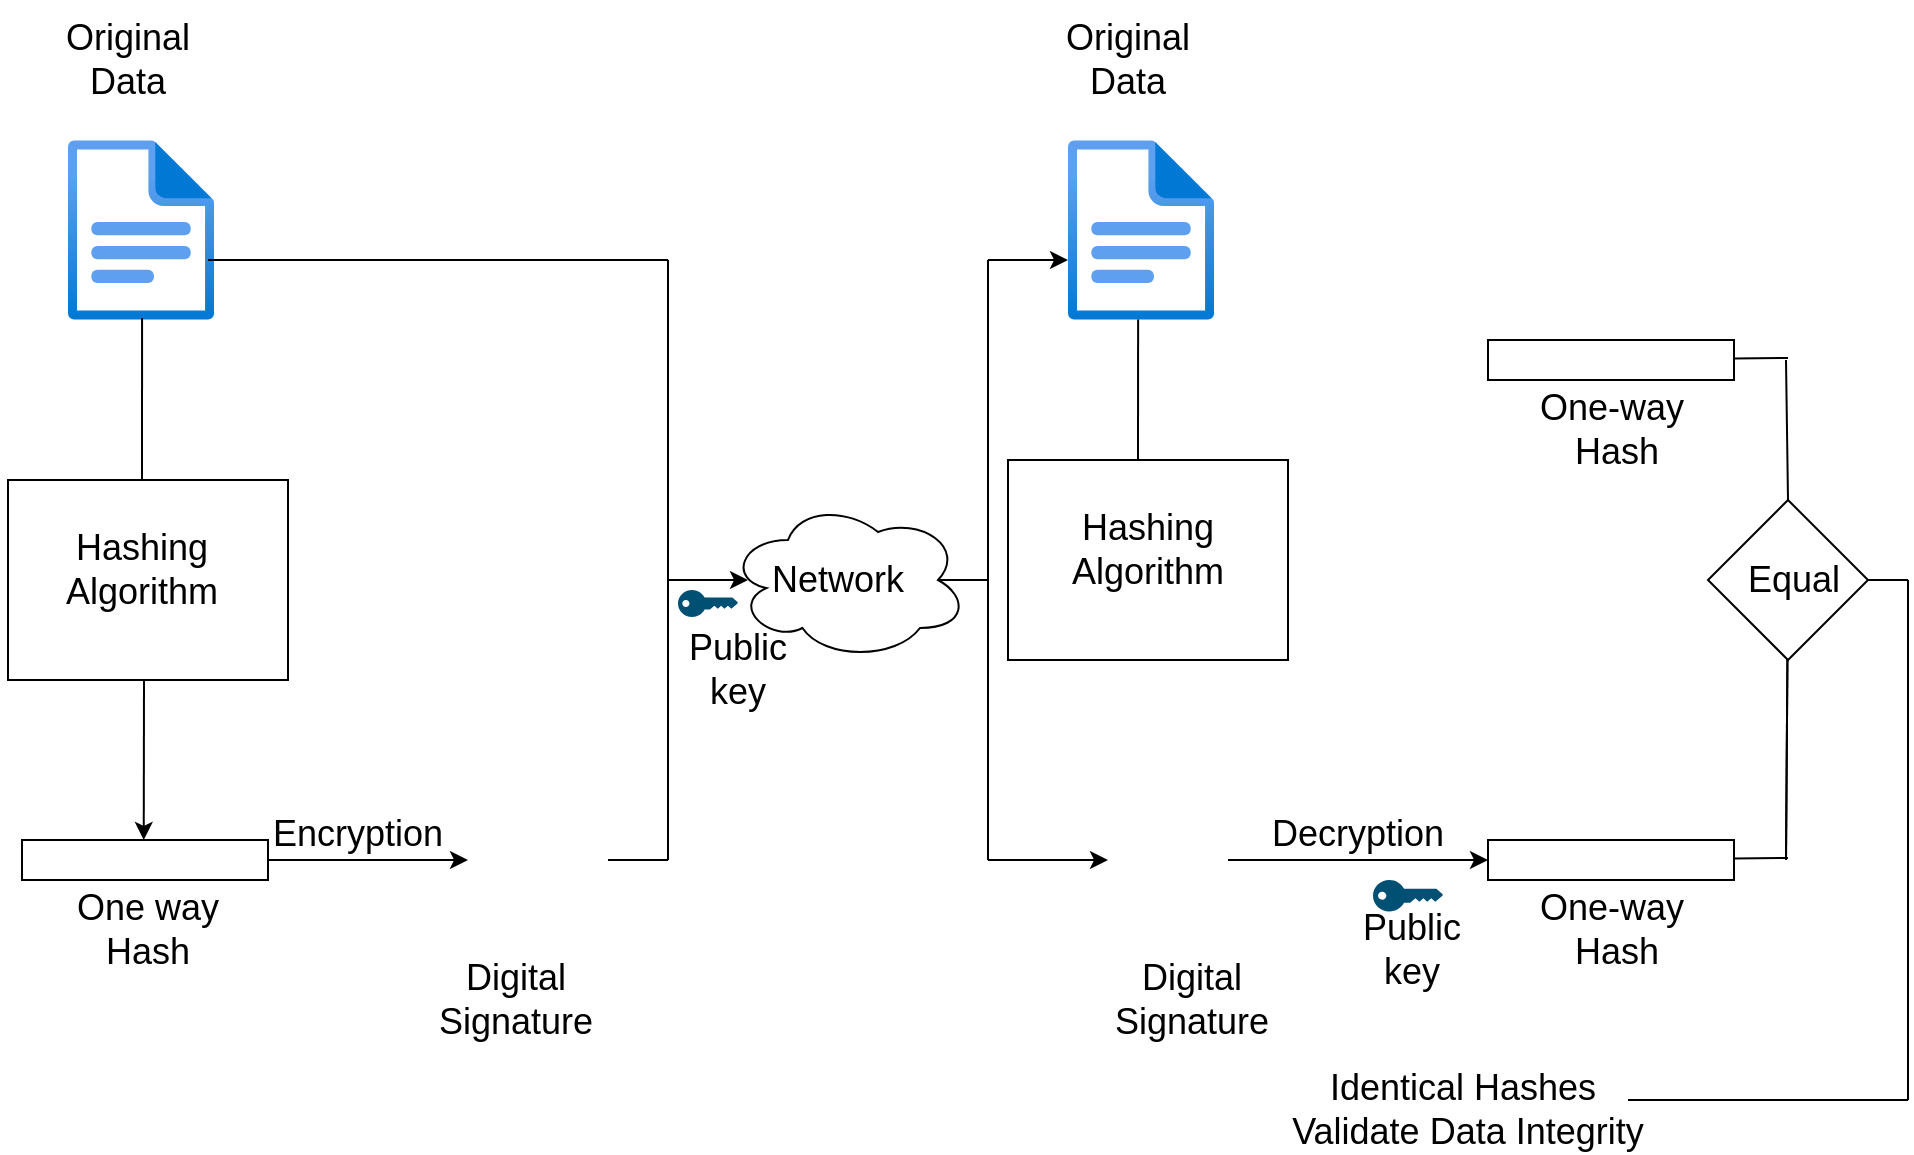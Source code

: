 <mxfile version="15.9.1" type="device"><diagram id="jfHopp9-HpUdIyTnsSa6" name="Page-1"><mxGraphModel dx="1240" dy="550" grid="1" gridSize="10" guides="1" tooltips="1" connect="1" arrows="1" fold="1" page="1" pageScale="1" pageWidth="850" pageHeight="1100" math="0" shadow="0"><root><mxCell id="0"/><mxCell id="1" parent="0"/><mxCell id="2HT0mb44U3eq-uGG6hqi-1" value="" style="aspect=fixed;html=1;points=[];align=center;image;fontSize=12;image=img/lib/azure2/general/File.svg;" vertex="1" parent="1"><mxGeometry x="40" y="80" width="73.04" height="90" as="geometry"/></mxCell><mxCell id="2HT0mb44U3eq-uGG6hqi-3" value="" style="rounded=0;whiteSpace=wrap;html=1;" vertex="1" parent="1"><mxGeometry x="10" y="250" width="140" height="100" as="geometry"/></mxCell><mxCell id="2HT0mb44U3eq-uGG6hqi-4" value="&lt;span style=&quot;font-size: 18px&quot;&gt;Hashing&lt;/span&gt;&lt;br style=&quot;font-size: 18px&quot;&gt;&lt;span style=&quot;font-size: 18px&quot;&gt;Algorithm&lt;/span&gt;" style="text;html=1;strokeColor=none;fillColor=none;align=center;verticalAlign=middle;whiteSpace=wrap;rounded=0;" vertex="1" parent="1"><mxGeometry x="6.52" y="250" width="140" height="90" as="geometry"/></mxCell><mxCell id="2HT0mb44U3eq-uGG6hqi-5" value="&lt;font style=&quot;font-size: 18px&quot;&gt;Original &lt;br&gt;Data&lt;/font&gt;" style="text;html=1;strokeColor=none;fillColor=none;align=center;verticalAlign=middle;whiteSpace=wrap;rounded=0;" vertex="1" parent="1"><mxGeometry x="10" y="10" width="120" height="60" as="geometry"/></mxCell><mxCell id="2HT0mb44U3eq-uGG6hqi-6" value="" style="rounded=0;whiteSpace=wrap;html=1;" vertex="1" parent="1"><mxGeometry x="17" y="430" width="123" height="20" as="geometry"/></mxCell><mxCell id="2HT0mb44U3eq-uGG6hqi-8" value="&lt;font style=&quot;font-size: 18px&quot;&gt;One way&lt;br&gt;Hash&lt;br&gt;&lt;/font&gt;" style="text;html=1;strokeColor=none;fillColor=none;align=center;verticalAlign=middle;whiteSpace=wrap;rounded=0;" vertex="1" parent="1"><mxGeometry x="30" y="460" width="100" height="30" as="geometry"/></mxCell><mxCell id="2HT0mb44U3eq-uGG6hqi-9" value="" style="endArrow=classic;html=1;rounded=0;" edge="1" parent="1"><mxGeometry width="50" height="50" relative="1" as="geometry"><mxPoint x="78" y="350" as="sourcePoint"/><mxPoint x="77.87" y="430" as="targetPoint"/></mxGeometry></mxCell><mxCell id="2HT0mb44U3eq-uGG6hqi-11" value="" style="endArrow=none;html=1;rounded=0;entryX=0.507;entryY=0.989;entryDx=0;entryDy=0;entryPerimeter=0;" edge="1" parent="1" target="2HT0mb44U3eq-uGG6hqi-1"><mxGeometry width="50" height="50" relative="1" as="geometry"><mxPoint x="77" y="250" as="sourcePoint"/><mxPoint x="100" y="170" as="targetPoint"/></mxGeometry></mxCell><mxCell id="2HT0mb44U3eq-uGG6hqi-13" value="&lt;font style=&quot;font-size: 18px&quot;&gt;Digital Signature&lt;/font&gt;" style="text;html=1;strokeColor=none;fillColor=none;align=center;verticalAlign=middle;whiteSpace=wrap;rounded=0;" vertex="1" parent="1"><mxGeometry x="206" y="490" width="116" height="40" as="geometry"/></mxCell><mxCell id="2HT0mb44U3eq-uGG6hqi-14" value="" style="endArrow=none;html=1;rounded=0;" edge="1" parent="1"><mxGeometry width="50" height="50" relative="1" as="geometry"><mxPoint x="110" y="140" as="sourcePoint"/><mxPoint x="340" y="140" as="targetPoint"/></mxGeometry></mxCell><mxCell id="2HT0mb44U3eq-uGG6hqi-17" value="" style="endArrow=classic;html=1;rounded=0;" edge="1" parent="1"><mxGeometry width="50" height="50" relative="1" as="geometry"><mxPoint x="340" y="300" as="sourcePoint"/><mxPoint x="380" y="300" as="targetPoint"/></mxGeometry></mxCell><mxCell id="2HT0mb44U3eq-uGG6hqi-18" value="" style="ellipse;shape=cloud;whiteSpace=wrap;html=1;" vertex="1" parent="1"><mxGeometry x="370" y="260" width="120" height="80" as="geometry"/></mxCell><mxCell id="2HT0mb44U3eq-uGG6hqi-19" value="&lt;font style=&quot;font-size: 18px&quot;&gt;Network&lt;/font&gt;" style="text;html=1;strokeColor=none;fillColor=none;align=center;verticalAlign=middle;whiteSpace=wrap;rounded=0;" vertex="1" parent="1"><mxGeometry x="395" y="285" width="60" height="30" as="geometry"/></mxCell><mxCell id="2HT0mb44U3eq-uGG6hqi-20" value="" style="endArrow=none;html=1;rounded=0;" edge="1" parent="1"><mxGeometry width="50" height="50" relative="1" as="geometry"><mxPoint x="340" y="440" as="sourcePoint"/><mxPoint x="340" y="140" as="targetPoint"/></mxGeometry></mxCell><mxCell id="2HT0mb44U3eq-uGG6hqi-24" value="" style="endArrow=classic;html=1;rounded=0;" edge="1" parent="1"><mxGeometry width="50" height="50" relative="1" as="geometry"><mxPoint x="140" y="440" as="sourcePoint"/><mxPoint x="240" y="440" as="targetPoint"/></mxGeometry></mxCell><mxCell id="2HT0mb44U3eq-uGG6hqi-25" value="&lt;font style=&quot;font-size: 18px&quot;&gt;Encryption&lt;/font&gt;" style="text;html=1;strokeColor=none;fillColor=none;align=center;verticalAlign=middle;whiteSpace=wrap;rounded=0;" vertex="1" parent="1"><mxGeometry x="140" y="412" width="90" height="30" as="geometry"/></mxCell><mxCell id="2HT0mb44U3eq-uGG6hqi-37" value="" style="points=[[0,0.5,0],[0.24,0,0],[0.5,0.28,0],[0.995,0.475,0],[0.5,0.72,0],[0.24,1,0]];verticalLabelPosition=bottom;sketch=0;html=1;verticalAlign=top;aspect=fixed;align=center;pointerEvents=1;shape=mxgraph.cisco19.key;fillColor=#005073;strokeColor=none;" vertex="1" parent="1"><mxGeometry x="692.5" y="450" width="35" height="15.75" as="geometry"/></mxCell><mxCell id="2HT0mb44U3eq-uGG6hqi-38" value="&lt;font style=&quot;font-size: 18px&quot;&gt;Public &lt;br&gt;key&lt;/font&gt;" style="text;html=1;strokeColor=none;fillColor=none;align=center;verticalAlign=middle;whiteSpace=wrap;rounded=0;" vertex="1" parent="1"><mxGeometry x="345" y="330" width="60" height="30" as="geometry"/></mxCell><mxCell id="2HT0mb44U3eq-uGG6hqi-39" value="" style="endArrow=none;html=1;rounded=0;exitX=0.875;exitY=0.5;exitDx=0;exitDy=0;exitPerimeter=0;" edge="1" parent="1" source="2HT0mb44U3eq-uGG6hqi-18"><mxGeometry width="50" height="50" relative="1" as="geometry"><mxPoint x="480" y="330" as="sourcePoint"/><mxPoint x="500" y="300" as="targetPoint"/></mxGeometry></mxCell><mxCell id="2HT0mb44U3eq-uGG6hqi-40" value="" style="endArrow=none;html=1;rounded=0;" edge="1" parent="1"><mxGeometry width="50" height="50" relative="1" as="geometry"><mxPoint x="500" y="440" as="sourcePoint"/><mxPoint x="500" y="140" as="targetPoint"/></mxGeometry></mxCell><mxCell id="2HT0mb44U3eq-uGG6hqi-41" value="" style="endArrow=classic;html=1;rounded=0;" edge="1" parent="1"><mxGeometry width="50" height="50" relative="1" as="geometry"><mxPoint x="500" y="140" as="sourcePoint"/><mxPoint x="540" y="140" as="targetPoint"/></mxGeometry></mxCell><mxCell id="2HT0mb44U3eq-uGG6hqi-42" value="" style="aspect=fixed;html=1;points=[];align=center;image;fontSize=12;image=img/lib/azure2/general/File.svg;" vertex="1" parent="1"><mxGeometry x="540" y="80" width="73.04" height="90" as="geometry"/></mxCell><mxCell id="2HT0mb44U3eq-uGG6hqi-46" value="" style="endArrow=none;html=1;rounded=0;entryX=0.48;entryY=0.997;entryDx=0;entryDy=0;entryPerimeter=0;" edge="1" parent="1" target="2HT0mb44U3eq-uGG6hqi-42"><mxGeometry width="50" height="50" relative="1" as="geometry"><mxPoint x="575" y="240" as="sourcePoint"/><mxPoint x="600" y="170" as="targetPoint"/></mxGeometry></mxCell><mxCell id="2HT0mb44U3eq-uGG6hqi-51" value="" style="endArrow=classic;html=1;rounded=0;entryX=0;entryY=0.5;entryDx=0;entryDy=0;" edge="1" parent="1" target="2HT0mb44U3eq-uGG6hqi-52"><mxGeometry width="50" height="50" relative="1" as="geometry"><mxPoint x="620" y="440" as="sourcePoint"/><mxPoint x="745" y="439.47" as="targetPoint"/></mxGeometry></mxCell><mxCell id="2HT0mb44U3eq-uGG6hqi-52" value="" style="rounded=0;whiteSpace=wrap;html=1;" vertex="1" parent="1"><mxGeometry x="750" y="430" width="123" height="20" as="geometry"/></mxCell><mxCell id="2HT0mb44U3eq-uGG6hqi-58" value="" style="rounded=0;whiteSpace=wrap;html=1;" vertex="1" parent="1"><mxGeometry x="750" y="180" width="123" height="20" as="geometry"/></mxCell><mxCell id="2HT0mb44U3eq-uGG6hqi-59" value="&lt;font style=&quot;font-size: 18px&quot;&gt;One-way&lt;br&gt;&amp;nbsp;Hash&lt;/font&gt;" style="text;html=1;strokeColor=none;fillColor=none;align=center;verticalAlign=middle;whiteSpace=wrap;rounded=0;" vertex="1" parent="1"><mxGeometry x="741.5" y="210" width="140" height="30" as="geometry"/></mxCell><mxCell id="2HT0mb44U3eq-uGG6hqi-67" value="" style="points=[[0,0.5,0],[0.24,0,0],[0.5,0.28,0],[0.995,0.475,0],[0.5,0.72,0],[0.24,1,0]];verticalLabelPosition=bottom;sketch=0;html=1;verticalAlign=top;aspect=fixed;align=center;pointerEvents=1;shape=mxgraph.cisco19.key;fillColor=#005073;strokeColor=none;" vertex="1" parent="1"><mxGeometry x="345" y="305" width="30" height="13.5" as="geometry"/></mxCell><mxCell id="2HT0mb44U3eq-uGG6hqi-68" value="" style="shape=image;html=1;verticalAlign=top;verticalLabelPosition=bottom;labelBackgroundColor=#ffffff;imageAspect=0;aspect=fixed;image=https://cdn1.iconfinder.com/data/icons/nuove/128x128/mimetypes/binary.png" vertex="1" parent="1"><mxGeometry x="230" y="390" width="90" height="90" as="geometry"/></mxCell><mxCell id="2HT0mb44U3eq-uGG6hqi-70" value="" style="endArrow=none;html=1;rounded=0;" edge="1" parent="1"><mxGeometry width="50" height="50" relative="1" as="geometry"><mxPoint x="310" y="440" as="sourcePoint"/><mxPoint x="340" y="440" as="targetPoint"/></mxGeometry></mxCell><mxCell id="2HT0mb44U3eq-uGG6hqi-74" value="" style="endArrow=none;html=1;rounded=0;" edge="1" parent="1"><mxGeometry width="50" height="50" relative="1" as="geometry"><mxPoint x="873" y="189.29" as="sourcePoint"/><mxPoint x="900" y="189" as="targetPoint"/></mxGeometry></mxCell><mxCell id="2HT0mb44U3eq-uGG6hqi-75" value="" style="endArrow=none;html=1;rounded=0;" edge="1" parent="1"><mxGeometry width="50" height="50" relative="1" as="geometry"><mxPoint x="873" y="439.29" as="sourcePoint"/><mxPoint x="900" y="439" as="targetPoint"/></mxGeometry></mxCell><mxCell id="2HT0mb44U3eq-uGG6hqi-76" value="" style="endArrow=none;html=1;rounded=0;startArrow=none;exitX=0.5;exitY=0;exitDx=0;exitDy=0;" edge="1" parent="1" source="2HT0mb44U3eq-uGG6hqi-93"><mxGeometry width="50" height="50" relative="1" as="geometry"><mxPoint x="899" y="240" as="sourcePoint"/><mxPoint x="899" y="190" as="targetPoint"/></mxGeometry></mxCell><mxCell id="2HT0mb44U3eq-uGG6hqi-79" value="" style="endArrow=none;html=1;rounded=0;" edge="1" parent="1"><mxGeometry width="50" height="50" relative="1" as="geometry"><mxPoint x="820" y="560" as="sourcePoint"/><mxPoint x="960" y="560" as="targetPoint"/></mxGeometry></mxCell><mxCell id="2HT0mb44U3eq-uGG6hqi-80" value="&lt;font style=&quot;font-size: 18px&quot;&gt;Identical Hashes&amp;nbsp;&lt;br&gt;Validate Data Integrity&lt;/font&gt;" style="text;html=1;strokeColor=none;fillColor=none;align=center;verticalAlign=middle;whiteSpace=wrap;rounded=0;" vertex="1" parent="1"><mxGeometry x="640" y="550" width="200" height="30" as="geometry"/></mxCell><mxCell id="2HT0mb44U3eq-uGG6hqi-83" value="&lt;font style=&quot;font-size: 18px&quot;&gt;One-way&lt;br&gt;&amp;nbsp;Hash&lt;/font&gt;" style="text;html=1;strokeColor=none;fillColor=none;align=center;verticalAlign=middle;whiteSpace=wrap;rounded=0;" vertex="1" parent="1"><mxGeometry x="741.5" y="460" width="140" height="30" as="geometry"/></mxCell><mxCell id="2HT0mb44U3eq-uGG6hqi-84" value="" style="shape=image;html=1;verticalAlign=top;verticalLabelPosition=bottom;labelBackgroundColor=#ffffff;imageAspect=0;aspect=fixed;image=https://cdn1.iconfinder.com/data/icons/nuove/128x128/mimetypes/binary.png" vertex="1" parent="1"><mxGeometry x="547" y="395" width="90" height="90" as="geometry"/></mxCell><mxCell id="2HT0mb44U3eq-uGG6hqi-85" value="&lt;font style=&quot;font-size: 18px&quot;&gt;Digital Signature&lt;/font&gt;" style="text;html=1;strokeColor=none;fillColor=none;align=center;verticalAlign=middle;whiteSpace=wrap;rounded=0;" vertex="1" parent="1"><mxGeometry x="544" y="490" width="116" height="40" as="geometry"/></mxCell><mxCell id="2HT0mb44U3eq-uGG6hqi-86" value="" style="endArrow=classic;html=1;rounded=0;fontSize=18;" edge="1" parent="1"><mxGeometry width="50" height="50" relative="1" as="geometry"><mxPoint x="500" y="440" as="sourcePoint"/><mxPoint x="560" y="440" as="targetPoint"/></mxGeometry></mxCell><mxCell id="2HT0mb44U3eq-uGG6hqi-87" value="&lt;font style=&quot;font-size: 18px&quot;&gt;Decryption&lt;/font&gt;" style="text;html=1;strokeColor=none;fillColor=none;align=center;verticalAlign=middle;whiteSpace=wrap;rounded=0;" vertex="1" parent="1"><mxGeometry x="640" y="412" width="90" height="30" as="geometry"/></mxCell><mxCell id="2HT0mb44U3eq-uGG6hqi-88" value="&lt;font style=&quot;font-size: 18px&quot;&gt;Public &lt;br&gt;key&lt;/font&gt;" style="text;html=1;strokeColor=none;fillColor=none;align=center;verticalAlign=middle;whiteSpace=wrap;rounded=0;" vertex="1" parent="1"><mxGeometry x="681.5" y="470" width="60" height="30" as="geometry"/></mxCell><mxCell id="2HT0mb44U3eq-uGG6hqi-89" value="&lt;font style=&quot;font-size: 18px&quot;&gt;Original &lt;br&gt;Data&lt;/font&gt;" style="text;html=1;strokeColor=none;fillColor=none;align=center;verticalAlign=middle;whiteSpace=wrap;rounded=0;" vertex="1" parent="1"><mxGeometry x="510" y="10" width="120" height="60" as="geometry"/></mxCell><mxCell id="2HT0mb44U3eq-uGG6hqi-91" value="" style="rounded=0;whiteSpace=wrap;html=1;" vertex="1" parent="1"><mxGeometry x="510" y="240" width="140" height="100" as="geometry"/></mxCell><mxCell id="2HT0mb44U3eq-uGG6hqi-92" value="&lt;span style=&quot;font-size: 18px&quot;&gt;Hashing&lt;/span&gt;&lt;br style=&quot;font-size: 18px&quot;&gt;&lt;span style=&quot;font-size: 18px&quot;&gt;Algorithm&lt;/span&gt;" style="text;html=1;strokeColor=none;fillColor=none;align=center;verticalAlign=middle;whiteSpace=wrap;rounded=0;" vertex="1" parent="1"><mxGeometry x="510" y="240" width="140" height="90" as="geometry"/></mxCell><mxCell id="2HT0mb44U3eq-uGG6hqi-93" value="" style="rhombus;whiteSpace=wrap;html=1;fontSize=18;" vertex="1" parent="1"><mxGeometry x="860" y="260" width="80" height="80" as="geometry"/></mxCell><mxCell id="2HT0mb44U3eq-uGG6hqi-95" value="" style="endArrow=none;html=1;rounded=0;" edge="1" parent="1" target="2HT0mb44U3eq-uGG6hqi-93"><mxGeometry width="50" height="50" relative="1" as="geometry"><mxPoint x="899" y="440" as="sourcePoint"/><mxPoint x="899.29" y="240" as="targetPoint"/></mxGeometry></mxCell><mxCell id="2HT0mb44U3eq-uGG6hqi-96" value="Equal" style="text;html=1;strokeColor=none;fillColor=none;align=center;verticalAlign=middle;whiteSpace=wrap;rounded=0;fontSize=18;" vertex="1" parent="1"><mxGeometry x="873" y="285" width="60" height="30" as="geometry"/></mxCell><mxCell id="2HT0mb44U3eq-uGG6hqi-98" value="" style="endArrow=none;html=1;rounded=0;" edge="1" parent="1" target="2HT0mb44U3eq-uGG6hqi-93"><mxGeometry width="50" height="50" relative="1" as="geometry"><mxPoint x="899" y="440" as="sourcePoint"/><mxPoint x="899.716" y="339.716" as="targetPoint"/></mxGeometry></mxCell><mxCell id="2HT0mb44U3eq-uGG6hqi-99" value="" style="endArrow=none;html=1;rounded=0;fontSize=18;" edge="1" parent="1"><mxGeometry width="50" height="50" relative="1" as="geometry"><mxPoint x="940" y="300" as="sourcePoint"/><mxPoint x="960" y="300" as="targetPoint"/></mxGeometry></mxCell><mxCell id="2HT0mb44U3eq-uGG6hqi-100" value="" style="endArrow=none;html=1;rounded=0;fontSize=18;" edge="1" parent="1"><mxGeometry width="50" height="50" relative="1" as="geometry"><mxPoint x="960" y="560" as="sourcePoint"/><mxPoint x="960" y="300" as="targetPoint"/></mxGeometry></mxCell></root></mxGraphModel></diagram></mxfile>